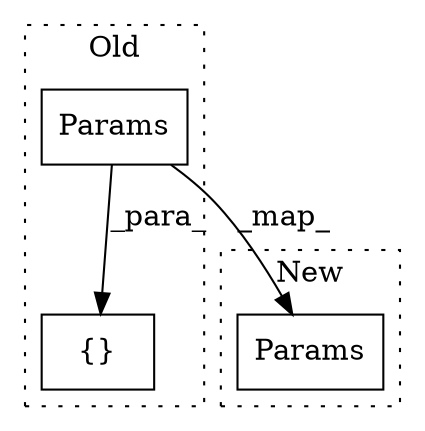 digraph G {
subgraph cluster0 {
1 [label="Params" a="32" s="4724,4734" l="7,1" shape="box"];
3 [label="{}" a="4" s="4723,4735" l="1,1" shape="box"];
label = "Old";
style="dotted";
}
subgraph cluster1 {
2 [label="Params" a="32" s="4579,4589" l="7,1" shape="box"];
label = "New";
style="dotted";
}
1 -> 2 [label="_map_"];
1 -> 3 [label="_para_"];
}